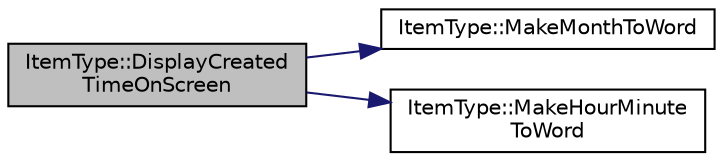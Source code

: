 digraph "ItemType::DisplayCreatedTimeOnScreen"
{
 // LATEX_PDF_SIZE
  edge [fontname="Helvetica",fontsize="10",labelfontname="Helvetica",labelfontsize="10"];
  node [fontname="Helvetica",fontsize="10",shape=record];
  rankdir="LR";
  Node16 [label="ItemType::DisplayCreated\lTimeOnScreen",height=0.2,width=0.4,color="black", fillcolor="grey75", style="filled", fontcolor="black",tooltip="Display Item Created Time on screen."];
  Node16 -> Node17 [color="midnightblue",fontsize="10",style="solid",fontname="Helvetica"];
  Node17 [label="ItemType::MakeMonthToWord",height=0.2,width=0.4,color="black", fillcolor="white", style="filled",URL="$class_item_type.html#a78b1b6a0b65a5c9e5e744ac70c0d57a1",tooltip="generate Month \"mm\" to word"];
  Node16 -> Node18 [color="midnightblue",fontsize="10",style="solid",fontname="Helvetica"];
  Node18 [label="ItemType::MakeHourMinute\lToWord",height=0.2,width=0.4,color="black", fillcolor="white", style="filled",URL="$class_item_type.html#a8bb2fb38a8263d044aeae28c411492ce",tooltip="generate hour,minute \"hhmm\" to Am,Pm(return)"];
}
